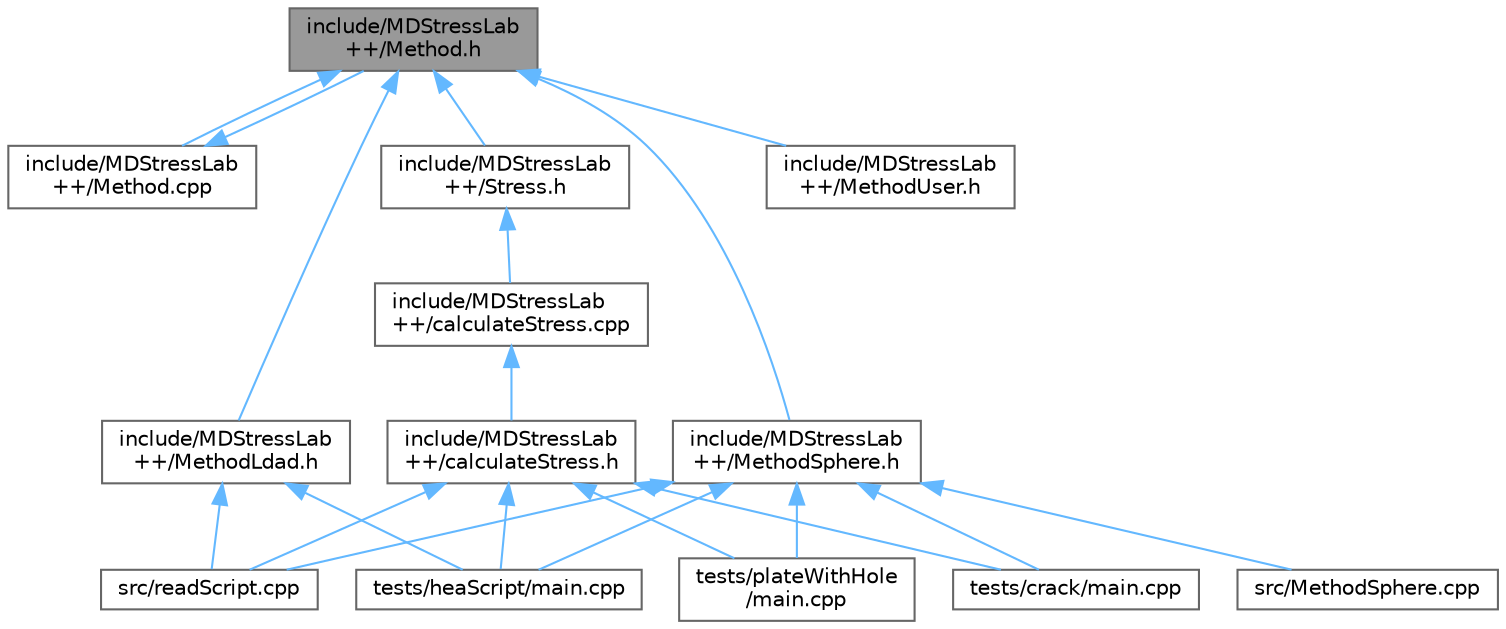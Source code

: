 digraph "include/MDStressLab++/Method.h"
{
 // LATEX_PDF_SIZE
  bgcolor="transparent";
  edge [fontname=Helvetica,fontsize=10,labelfontname=Helvetica,labelfontsize=10];
  node [fontname=Helvetica,fontsize=10,shape=box,height=0.2,width=0.4];
  Node1 [id="Node000001",label="include/MDStressLab\l++/Method.h",height=0.2,width=0.4,color="gray40", fillcolor="grey60", style="filled", fontcolor="black",tooltip=" "];
  Node1 -> Node2 [id="edge1_Node000001_Node000002",dir="back",color="steelblue1",style="solid",tooltip=" "];
  Node2 [id="Node000002",label="include/MDStressLab\l++/Method.cpp",height=0.2,width=0.4,color="grey40", fillcolor="white", style="filled",URL="$Method_8cpp.html",tooltip=" "];
  Node2 -> Node1 [id="edge2_Node000002_Node000001",dir="back",color="steelblue1",style="solid",tooltip=" "];
  Node1 -> Node3 [id="edge3_Node000001_Node000003",dir="back",color="steelblue1",style="solid",tooltip=" "];
  Node3 [id="Node000003",label="include/MDStressLab\l++/MethodLdad.h",height=0.2,width=0.4,color="grey40", fillcolor="white", style="filled",URL="$MethodLdad_8h.html",tooltip=" "];
  Node3 -> Node4 [id="edge4_Node000003_Node000004",dir="back",color="steelblue1",style="solid",tooltip=" "];
  Node4 [id="Node000004",label="src/readScript.cpp",height=0.2,width=0.4,color="grey40", fillcolor="white", style="filled",URL="$readScript_8cpp.html",tooltip=" "];
  Node3 -> Node5 [id="edge5_Node000003_Node000005",dir="back",color="steelblue1",style="solid",tooltip=" "];
  Node5 [id="Node000005",label="tests/heaScript/main.cpp",height=0.2,width=0.4,color="grey40", fillcolor="white", style="filled",URL="$heaScript_2main_8cpp.html",tooltip=" "];
  Node1 -> Node6 [id="edge6_Node000001_Node000006",dir="back",color="steelblue1",style="solid",tooltip=" "];
  Node6 [id="Node000006",label="include/MDStressLab\l++/MethodSphere.h",height=0.2,width=0.4,color="grey40", fillcolor="white", style="filled",URL="$MethodSphere_8h.html",tooltip=" "];
  Node6 -> Node7 [id="edge7_Node000006_Node000007",dir="back",color="steelblue1",style="solid",tooltip=" "];
  Node7 [id="Node000007",label="src/MethodSphere.cpp",height=0.2,width=0.4,color="grey40", fillcolor="white", style="filled",URL="$MethodSphere_8cpp.html",tooltip=" "];
  Node6 -> Node4 [id="edge8_Node000006_Node000004",dir="back",color="steelblue1",style="solid",tooltip=" "];
  Node6 -> Node8 [id="edge9_Node000006_Node000008",dir="back",color="steelblue1",style="solid",tooltip=" "];
  Node8 [id="Node000008",label="tests/crack/main.cpp",height=0.2,width=0.4,color="grey40", fillcolor="white", style="filled",URL="$crack_2main_8cpp.html",tooltip=" "];
  Node6 -> Node5 [id="edge10_Node000006_Node000005",dir="back",color="steelblue1",style="solid",tooltip=" "];
  Node6 -> Node9 [id="edge11_Node000006_Node000009",dir="back",color="steelblue1",style="solid",tooltip=" "];
  Node9 [id="Node000009",label="tests/plateWithHole\l/main.cpp",height=0.2,width=0.4,color="grey40", fillcolor="white", style="filled",URL="$plateWithHole_2main_8cpp.html",tooltip=" "];
  Node1 -> Node10 [id="edge12_Node000001_Node000010",dir="back",color="steelblue1",style="solid",tooltip=" "];
  Node10 [id="Node000010",label="include/MDStressLab\l++/MethodUser.h",height=0.2,width=0.4,color="grey40", fillcolor="white", style="filled",URL="$MethodUser_8h.html",tooltip=" "];
  Node1 -> Node11 [id="edge13_Node000001_Node000011",dir="back",color="steelblue1",style="solid",tooltip=" "];
  Node11 [id="Node000011",label="include/MDStressLab\l++/Stress.h",height=0.2,width=0.4,color="grey40", fillcolor="white", style="filled",URL="$Stress_8h.html",tooltip=" "];
  Node11 -> Node12 [id="edge14_Node000011_Node000012",dir="back",color="steelblue1",style="solid",tooltip=" "];
  Node12 [id="Node000012",label="include/MDStressLab\l++/calculateStress.cpp",height=0.2,width=0.4,color="grey40", fillcolor="white", style="filled",URL="$calculateStress_8cpp.html",tooltip=" "];
  Node12 -> Node13 [id="edge15_Node000012_Node000013",dir="back",color="steelblue1",style="solid",tooltip=" "];
  Node13 [id="Node000013",label="include/MDStressLab\l++/calculateStress.h",height=0.2,width=0.4,color="grey40", fillcolor="white", style="filled",URL="$calculateStress_8h.html",tooltip=" "];
  Node13 -> Node4 [id="edge16_Node000013_Node000004",dir="back",color="steelblue1",style="solid",tooltip=" "];
  Node13 -> Node8 [id="edge17_Node000013_Node000008",dir="back",color="steelblue1",style="solid",tooltip=" "];
  Node13 -> Node5 [id="edge18_Node000013_Node000005",dir="back",color="steelblue1",style="solid",tooltip=" "];
  Node13 -> Node9 [id="edge19_Node000013_Node000009",dir="back",color="steelblue1",style="solid",tooltip=" "];
}
